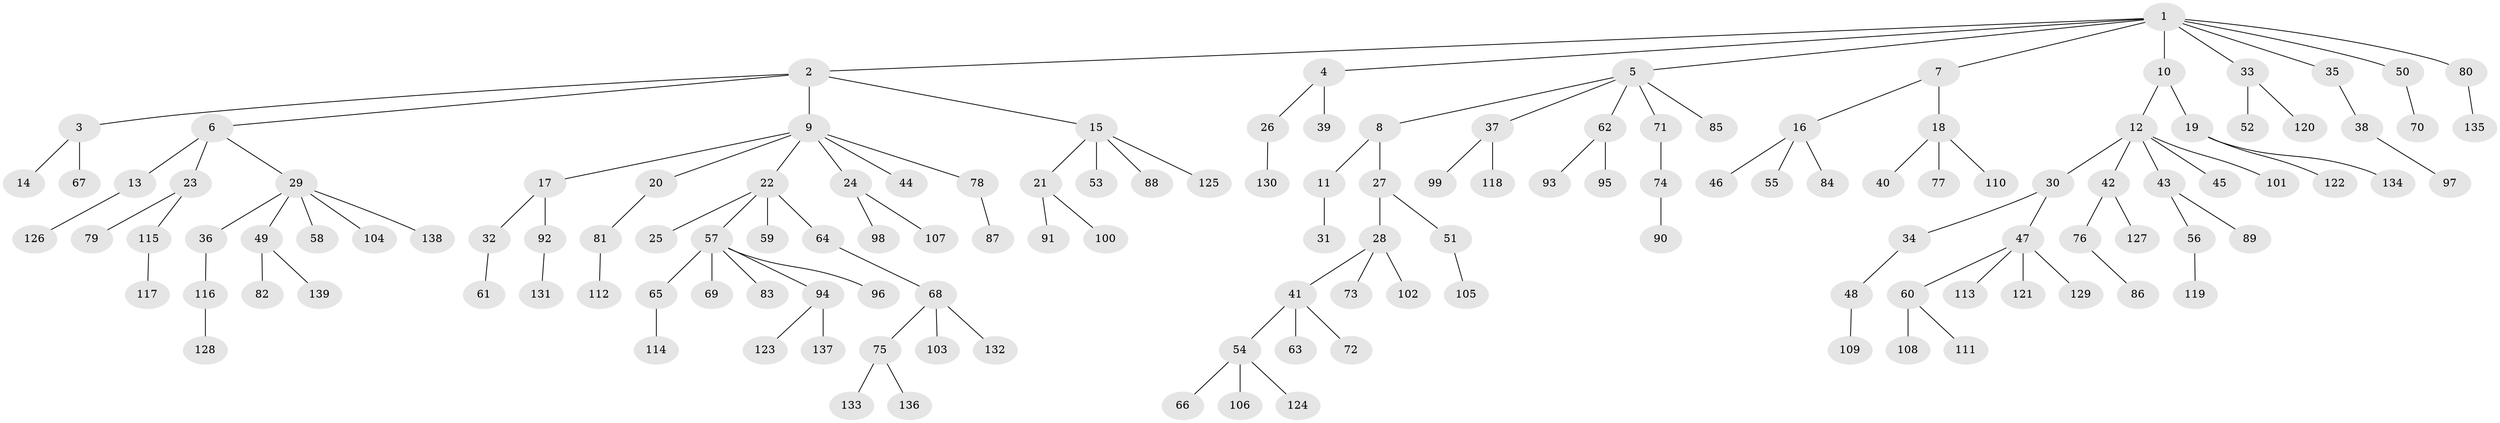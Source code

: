 // Generated by graph-tools (version 1.1) at 2025/36/03/09/25 02:36:42]
// undirected, 139 vertices, 138 edges
graph export_dot {
graph [start="1"]
  node [color=gray90,style=filled];
  1;
  2;
  3;
  4;
  5;
  6;
  7;
  8;
  9;
  10;
  11;
  12;
  13;
  14;
  15;
  16;
  17;
  18;
  19;
  20;
  21;
  22;
  23;
  24;
  25;
  26;
  27;
  28;
  29;
  30;
  31;
  32;
  33;
  34;
  35;
  36;
  37;
  38;
  39;
  40;
  41;
  42;
  43;
  44;
  45;
  46;
  47;
  48;
  49;
  50;
  51;
  52;
  53;
  54;
  55;
  56;
  57;
  58;
  59;
  60;
  61;
  62;
  63;
  64;
  65;
  66;
  67;
  68;
  69;
  70;
  71;
  72;
  73;
  74;
  75;
  76;
  77;
  78;
  79;
  80;
  81;
  82;
  83;
  84;
  85;
  86;
  87;
  88;
  89;
  90;
  91;
  92;
  93;
  94;
  95;
  96;
  97;
  98;
  99;
  100;
  101;
  102;
  103;
  104;
  105;
  106;
  107;
  108;
  109;
  110;
  111;
  112;
  113;
  114;
  115;
  116;
  117;
  118;
  119;
  120;
  121;
  122;
  123;
  124;
  125;
  126;
  127;
  128;
  129;
  130;
  131;
  132;
  133;
  134;
  135;
  136;
  137;
  138;
  139;
  1 -- 2;
  1 -- 4;
  1 -- 5;
  1 -- 7;
  1 -- 10;
  1 -- 33;
  1 -- 35;
  1 -- 50;
  1 -- 80;
  2 -- 3;
  2 -- 6;
  2 -- 9;
  2 -- 15;
  3 -- 14;
  3 -- 67;
  4 -- 26;
  4 -- 39;
  5 -- 8;
  5 -- 37;
  5 -- 62;
  5 -- 71;
  5 -- 85;
  6 -- 13;
  6 -- 23;
  6 -- 29;
  7 -- 16;
  7 -- 18;
  8 -- 11;
  8 -- 27;
  9 -- 17;
  9 -- 20;
  9 -- 22;
  9 -- 24;
  9 -- 44;
  9 -- 78;
  10 -- 12;
  10 -- 19;
  11 -- 31;
  12 -- 30;
  12 -- 42;
  12 -- 43;
  12 -- 45;
  12 -- 101;
  13 -- 126;
  15 -- 21;
  15 -- 53;
  15 -- 88;
  15 -- 125;
  16 -- 46;
  16 -- 55;
  16 -- 84;
  17 -- 32;
  17 -- 92;
  18 -- 40;
  18 -- 77;
  18 -- 110;
  19 -- 122;
  19 -- 134;
  20 -- 81;
  21 -- 91;
  21 -- 100;
  22 -- 25;
  22 -- 57;
  22 -- 59;
  22 -- 64;
  23 -- 79;
  23 -- 115;
  24 -- 98;
  24 -- 107;
  26 -- 130;
  27 -- 28;
  27 -- 51;
  28 -- 41;
  28 -- 73;
  28 -- 102;
  29 -- 36;
  29 -- 49;
  29 -- 58;
  29 -- 104;
  29 -- 138;
  30 -- 34;
  30 -- 47;
  32 -- 61;
  33 -- 52;
  33 -- 120;
  34 -- 48;
  35 -- 38;
  36 -- 116;
  37 -- 99;
  37 -- 118;
  38 -- 97;
  41 -- 54;
  41 -- 63;
  41 -- 72;
  42 -- 76;
  42 -- 127;
  43 -- 56;
  43 -- 89;
  47 -- 60;
  47 -- 113;
  47 -- 121;
  47 -- 129;
  48 -- 109;
  49 -- 82;
  49 -- 139;
  50 -- 70;
  51 -- 105;
  54 -- 66;
  54 -- 106;
  54 -- 124;
  56 -- 119;
  57 -- 65;
  57 -- 69;
  57 -- 83;
  57 -- 94;
  57 -- 96;
  60 -- 108;
  60 -- 111;
  62 -- 93;
  62 -- 95;
  64 -- 68;
  65 -- 114;
  68 -- 75;
  68 -- 103;
  68 -- 132;
  71 -- 74;
  74 -- 90;
  75 -- 133;
  75 -- 136;
  76 -- 86;
  78 -- 87;
  80 -- 135;
  81 -- 112;
  92 -- 131;
  94 -- 123;
  94 -- 137;
  115 -- 117;
  116 -- 128;
}
